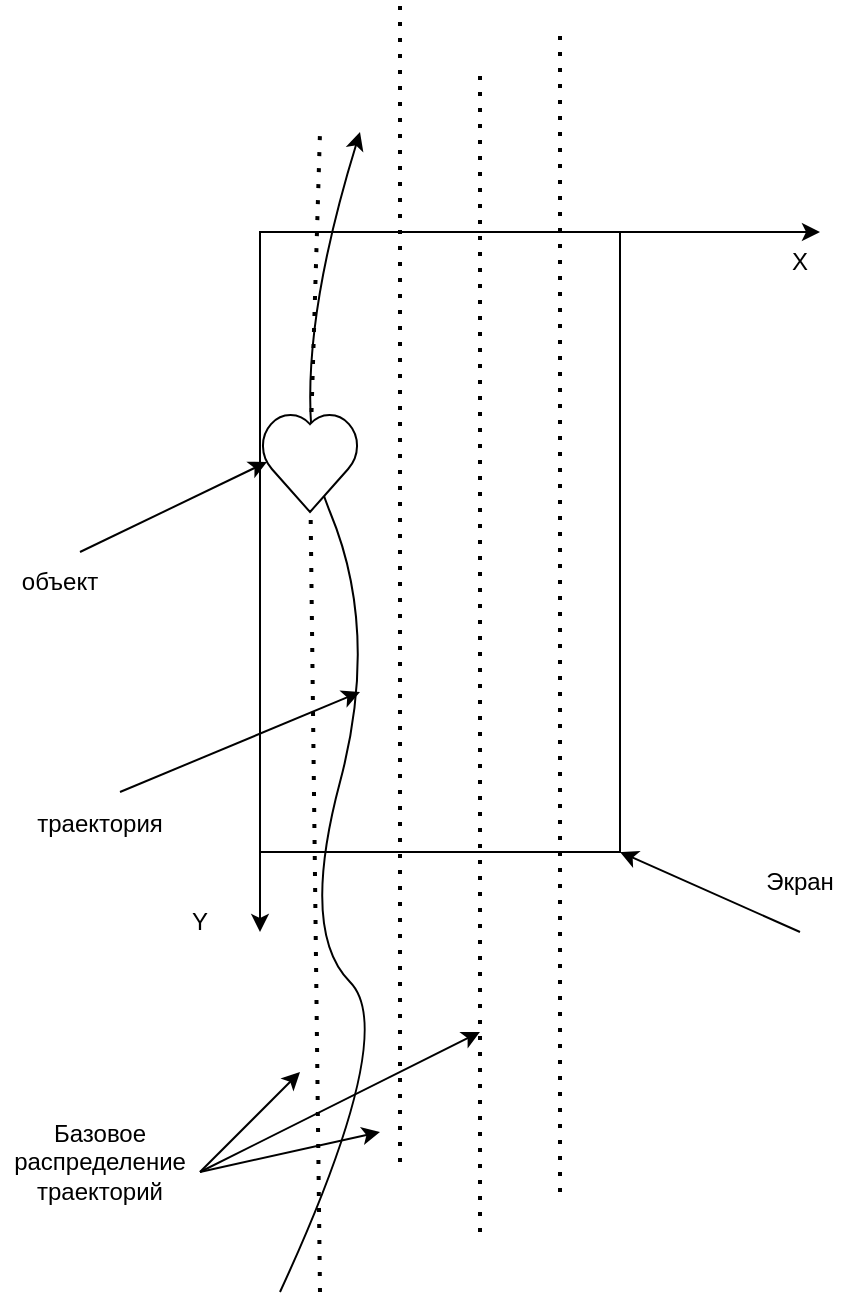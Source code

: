 <mxfile version="20.8.11" type="device"><diagram name="Страница 1" id="-Gqf40FB8gleWJ8jFoqw"><mxGraphModel dx="1652" dy="850" grid="1" gridSize="10" guides="1" tooltips="1" connect="1" arrows="1" fold="1" page="1" pageScale="1" pageWidth="827" pageHeight="1169" math="0" shadow="0"><root><mxCell id="0"/><mxCell id="1" parent="0"/><mxCell id="7ru0cfI0_0GelY4x3yYu-2" value="" style="rounded=0;whiteSpace=wrap;html=1;" vertex="1" parent="1"><mxGeometry x="190" y="120" width="180" height="310" as="geometry"/></mxCell><mxCell id="7ru0cfI0_0GelY4x3yYu-3" value="" style="endArrow=classic;html=1;rounded=0;entryX=1;entryY=1;entryDx=0;entryDy=0;" edge="1" parent="1" target="7ru0cfI0_0GelY4x3yYu-2"><mxGeometry width="50" height="50" relative="1" as="geometry"><mxPoint x="460" y="470" as="sourcePoint"/><mxPoint x="510" y="420" as="targetPoint"/></mxGeometry></mxCell><mxCell id="7ru0cfI0_0GelY4x3yYu-4" value="Экран" style="text;html=1;strokeColor=none;fillColor=none;align=center;verticalAlign=middle;whiteSpace=wrap;rounded=0;" vertex="1" parent="1"><mxGeometry x="430" y="430" width="60" height="30" as="geometry"/></mxCell><mxCell id="7ru0cfI0_0GelY4x3yYu-6" value="" style="endArrow=none;dashed=1;html=1;dashPattern=1 3;strokeWidth=2;rounded=0;startArrow=none;" edge="1" parent="1" source="7ru0cfI0_0GelY4x3yYu-16"><mxGeometry width="50" height="50" relative="1" as="geometry"><mxPoint x="220" y="650" as="sourcePoint"/><mxPoint x="220" y="70" as="targetPoint"/></mxGeometry></mxCell><mxCell id="7ru0cfI0_0GelY4x3yYu-7" value="" style="endArrow=none;dashed=1;html=1;dashPattern=1 3;strokeWidth=2;rounded=0;" edge="1" parent="1"><mxGeometry width="50" height="50" relative="1" as="geometry"><mxPoint x="260" y="585" as="sourcePoint"/><mxPoint x="260" y="5" as="targetPoint"/></mxGeometry></mxCell><mxCell id="7ru0cfI0_0GelY4x3yYu-8" value="" style="endArrow=none;dashed=1;html=1;dashPattern=1 3;strokeWidth=2;rounded=0;" edge="1" parent="1"><mxGeometry width="50" height="50" relative="1" as="geometry"><mxPoint x="300" y="620" as="sourcePoint"/><mxPoint x="300" y="40" as="targetPoint"/></mxGeometry></mxCell><mxCell id="7ru0cfI0_0GelY4x3yYu-9" value="" style="endArrow=none;dashed=1;html=1;dashPattern=1 3;strokeWidth=2;rounded=0;" edge="1" parent="1"><mxGeometry width="50" height="50" relative="1" as="geometry"><mxPoint x="340" y="600" as="sourcePoint"/><mxPoint x="340" y="20" as="targetPoint"/></mxGeometry></mxCell><mxCell id="7ru0cfI0_0GelY4x3yYu-10" value="" style="endArrow=classic;html=1;rounded=0;" edge="1" parent="1"><mxGeometry width="50" height="50" relative="1" as="geometry"><mxPoint x="160" y="590" as="sourcePoint"/><mxPoint x="210" y="540" as="targetPoint"/></mxGeometry></mxCell><mxCell id="7ru0cfI0_0GelY4x3yYu-11" value="" style="endArrow=classic;html=1;rounded=0;" edge="1" parent="1"><mxGeometry width="50" height="50" relative="1" as="geometry"><mxPoint x="160" y="590" as="sourcePoint"/><mxPoint x="250" y="570" as="targetPoint"/></mxGeometry></mxCell><mxCell id="7ru0cfI0_0GelY4x3yYu-12" value="" style="endArrow=classic;html=1;rounded=0;" edge="1" parent="1"><mxGeometry width="50" height="50" relative="1" as="geometry"><mxPoint x="160" y="590" as="sourcePoint"/><mxPoint x="300" y="520" as="targetPoint"/></mxGeometry></mxCell><mxCell id="7ru0cfI0_0GelY4x3yYu-13" value="Базовое распределение траекторий" style="text;html=1;strokeColor=none;fillColor=none;align=center;verticalAlign=middle;whiteSpace=wrap;rounded=0;" vertex="1" parent="1"><mxGeometry x="80" y="570" width="60" height="30" as="geometry"/></mxCell><mxCell id="7ru0cfI0_0GelY4x3yYu-15" value="" style="curved=1;endArrow=classic;html=1;rounded=0;" edge="1" parent="1"><mxGeometry width="50" height="50" relative="1" as="geometry"><mxPoint x="200" y="650" as="sourcePoint"/><mxPoint x="240" y="70" as="targetPoint"/><Array as="points"><mxPoint x="260" y="520"/><mxPoint x="210" y="470"/><mxPoint x="250" y="320"/><mxPoint x="200" y="200"/></Array></mxGeometry></mxCell><mxCell id="7ru0cfI0_0GelY4x3yYu-17" value="" style="endArrow=none;dashed=1;html=1;dashPattern=1 3;strokeWidth=2;rounded=0;" edge="1" parent="1" target="7ru0cfI0_0GelY4x3yYu-16"><mxGeometry width="50" height="50" relative="1" as="geometry"><mxPoint x="220" y="650" as="sourcePoint"/><mxPoint x="220" y="70.0" as="targetPoint"/></mxGeometry></mxCell><mxCell id="7ru0cfI0_0GelY4x3yYu-16" value="" style="verticalLabelPosition=bottom;verticalAlign=top;html=1;shape=mxgraph.basic.heart" vertex="1" parent="1"><mxGeometry x="190" y="210" width="50" height="50" as="geometry"/></mxCell><mxCell id="7ru0cfI0_0GelY4x3yYu-18" value="" style="endArrow=classic;html=1;rounded=0;" edge="1" parent="1"><mxGeometry width="50" height="50" relative="1" as="geometry"><mxPoint x="120" y="400" as="sourcePoint"/><mxPoint x="240" y="350" as="targetPoint"/></mxGeometry></mxCell><mxCell id="7ru0cfI0_0GelY4x3yYu-19" value="траектория" style="text;html=1;strokeColor=none;fillColor=none;align=center;verticalAlign=middle;whiteSpace=wrap;rounded=0;" vertex="1" parent="1"><mxGeometry x="80" y="401" width="60" height="30" as="geometry"/></mxCell><mxCell id="7ru0cfI0_0GelY4x3yYu-20" value="" style="endArrow=classic;html=1;rounded=0;entryX=0.07;entryY=0.5;entryDx=0;entryDy=0;entryPerimeter=0;" edge="1" parent="1" target="7ru0cfI0_0GelY4x3yYu-16"><mxGeometry width="50" height="50" relative="1" as="geometry"><mxPoint x="100" y="280" as="sourcePoint"/><mxPoint x="150" y="230" as="targetPoint"/></mxGeometry></mxCell><mxCell id="7ru0cfI0_0GelY4x3yYu-21" value="объект" style="text;html=1;strokeColor=none;fillColor=none;align=center;verticalAlign=middle;whiteSpace=wrap;rounded=0;" vertex="1" parent="1"><mxGeometry x="60" y="280" width="60" height="30" as="geometry"/></mxCell><mxCell id="7ru0cfI0_0GelY4x3yYu-22" value="" style="endArrow=classic;html=1;rounded=0;" edge="1" parent="1"><mxGeometry width="50" height="50" relative="1" as="geometry"><mxPoint x="190" y="120" as="sourcePoint"/><mxPoint x="470" y="120" as="targetPoint"/></mxGeometry></mxCell><mxCell id="7ru0cfI0_0GelY4x3yYu-23" value="" style="endArrow=classic;html=1;rounded=0;" edge="1" parent="1"><mxGeometry width="50" height="50" relative="1" as="geometry"><mxPoint x="190" y="120" as="sourcePoint"/><mxPoint x="190" y="470" as="targetPoint"/></mxGeometry></mxCell><mxCell id="7ru0cfI0_0GelY4x3yYu-24" value="X" style="text;html=1;strokeColor=none;fillColor=none;align=center;verticalAlign=middle;whiteSpace=wrap;rounded=0;" vertex="1" parent="1"><mxGeometry x="430" y="120" width="60" height="30" as="geometry"/></mxCell><mxCell id="7ru0cfI0_0GelY4x3yYu-25" value="Y" style="text;html=1;strokeColor=none;fillColor=none;align=center;verticalAlign=middle;whiteSpace=wrap;rounded=0;" vertex="1" parent="1"><mxGeometry x="130" y="450" width="60" height="30" as="geometry"/></mxCell></root></mxGraphModel></diagram></mxfile>
